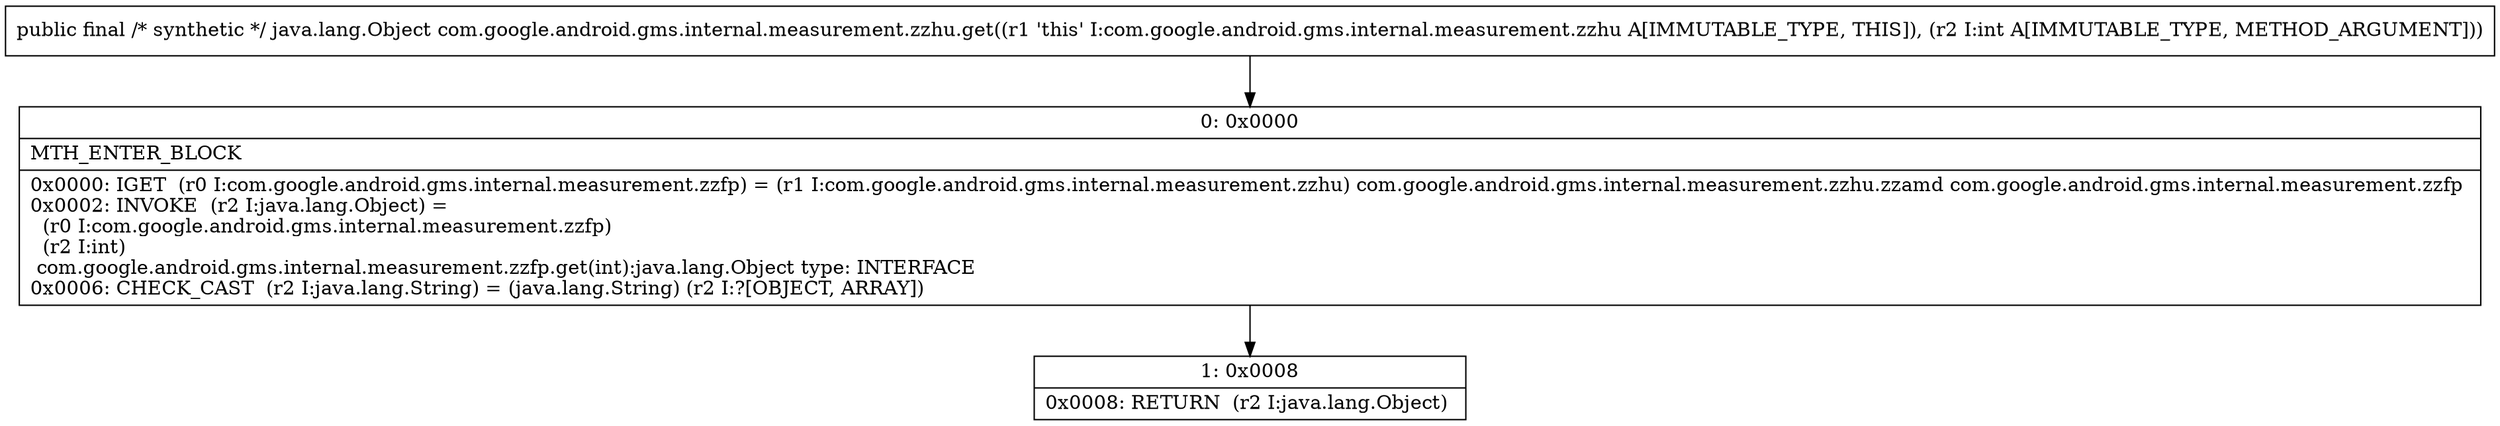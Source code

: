 digraph "CFG forcom.google.android.gms.internal.measurement.zzhu.get(I)Ljava\/lang\/Object;" {
Node_0 [shape=record,label="{0\:\ 0x0000|MTH_ENTER_BLOCK\l|0x0000: IGET  (r0 I:com.google.android.gms.internal.measurement.zzfp) = (r1 I:com.google.android.gms.internal.measurement.zzhu) com.google.android.gms.internal.measurement.zzhu.zzamd com.google.android.gms.internal.measurement.zzfp \l0x0002: INVOKE  (r2 I:java.lang.Object) = \l  (r0 I:com.google.android.gms.internal.measurement.zzfp)\l  (r2 I:int)\l com.google.android.gms.internal.measurement.zzfp.get(int):java.lang.Object type: INTERFACE \l0x0006: CHECK_CAST  (r2 I:java.lang.String) = (java.lang.String) (r2 I:?[OBJECT, ARRAY]) \l}"];
Node_1 [shape=record,label="{1\:\ 0x0008|0x0008: RETURN  (r2 I:java.lang.Object) \l}"];
MethodNode[shape=record,label="{public final \/* synthetic *\/ java.lang.Object com.google.android.gms.internal.measurement.zzhu.get((r1 'this' I:com.google.android.gms.internal.measurement.zzhu A[IMMUTABLE_TYPE, THIS]), (r2 I:int A[IMMUTABLE_TYPE, METHOD_ARGUMENT])) }"];
MethodNode -> Node_0;
Node_0 -> Node_1;
}

